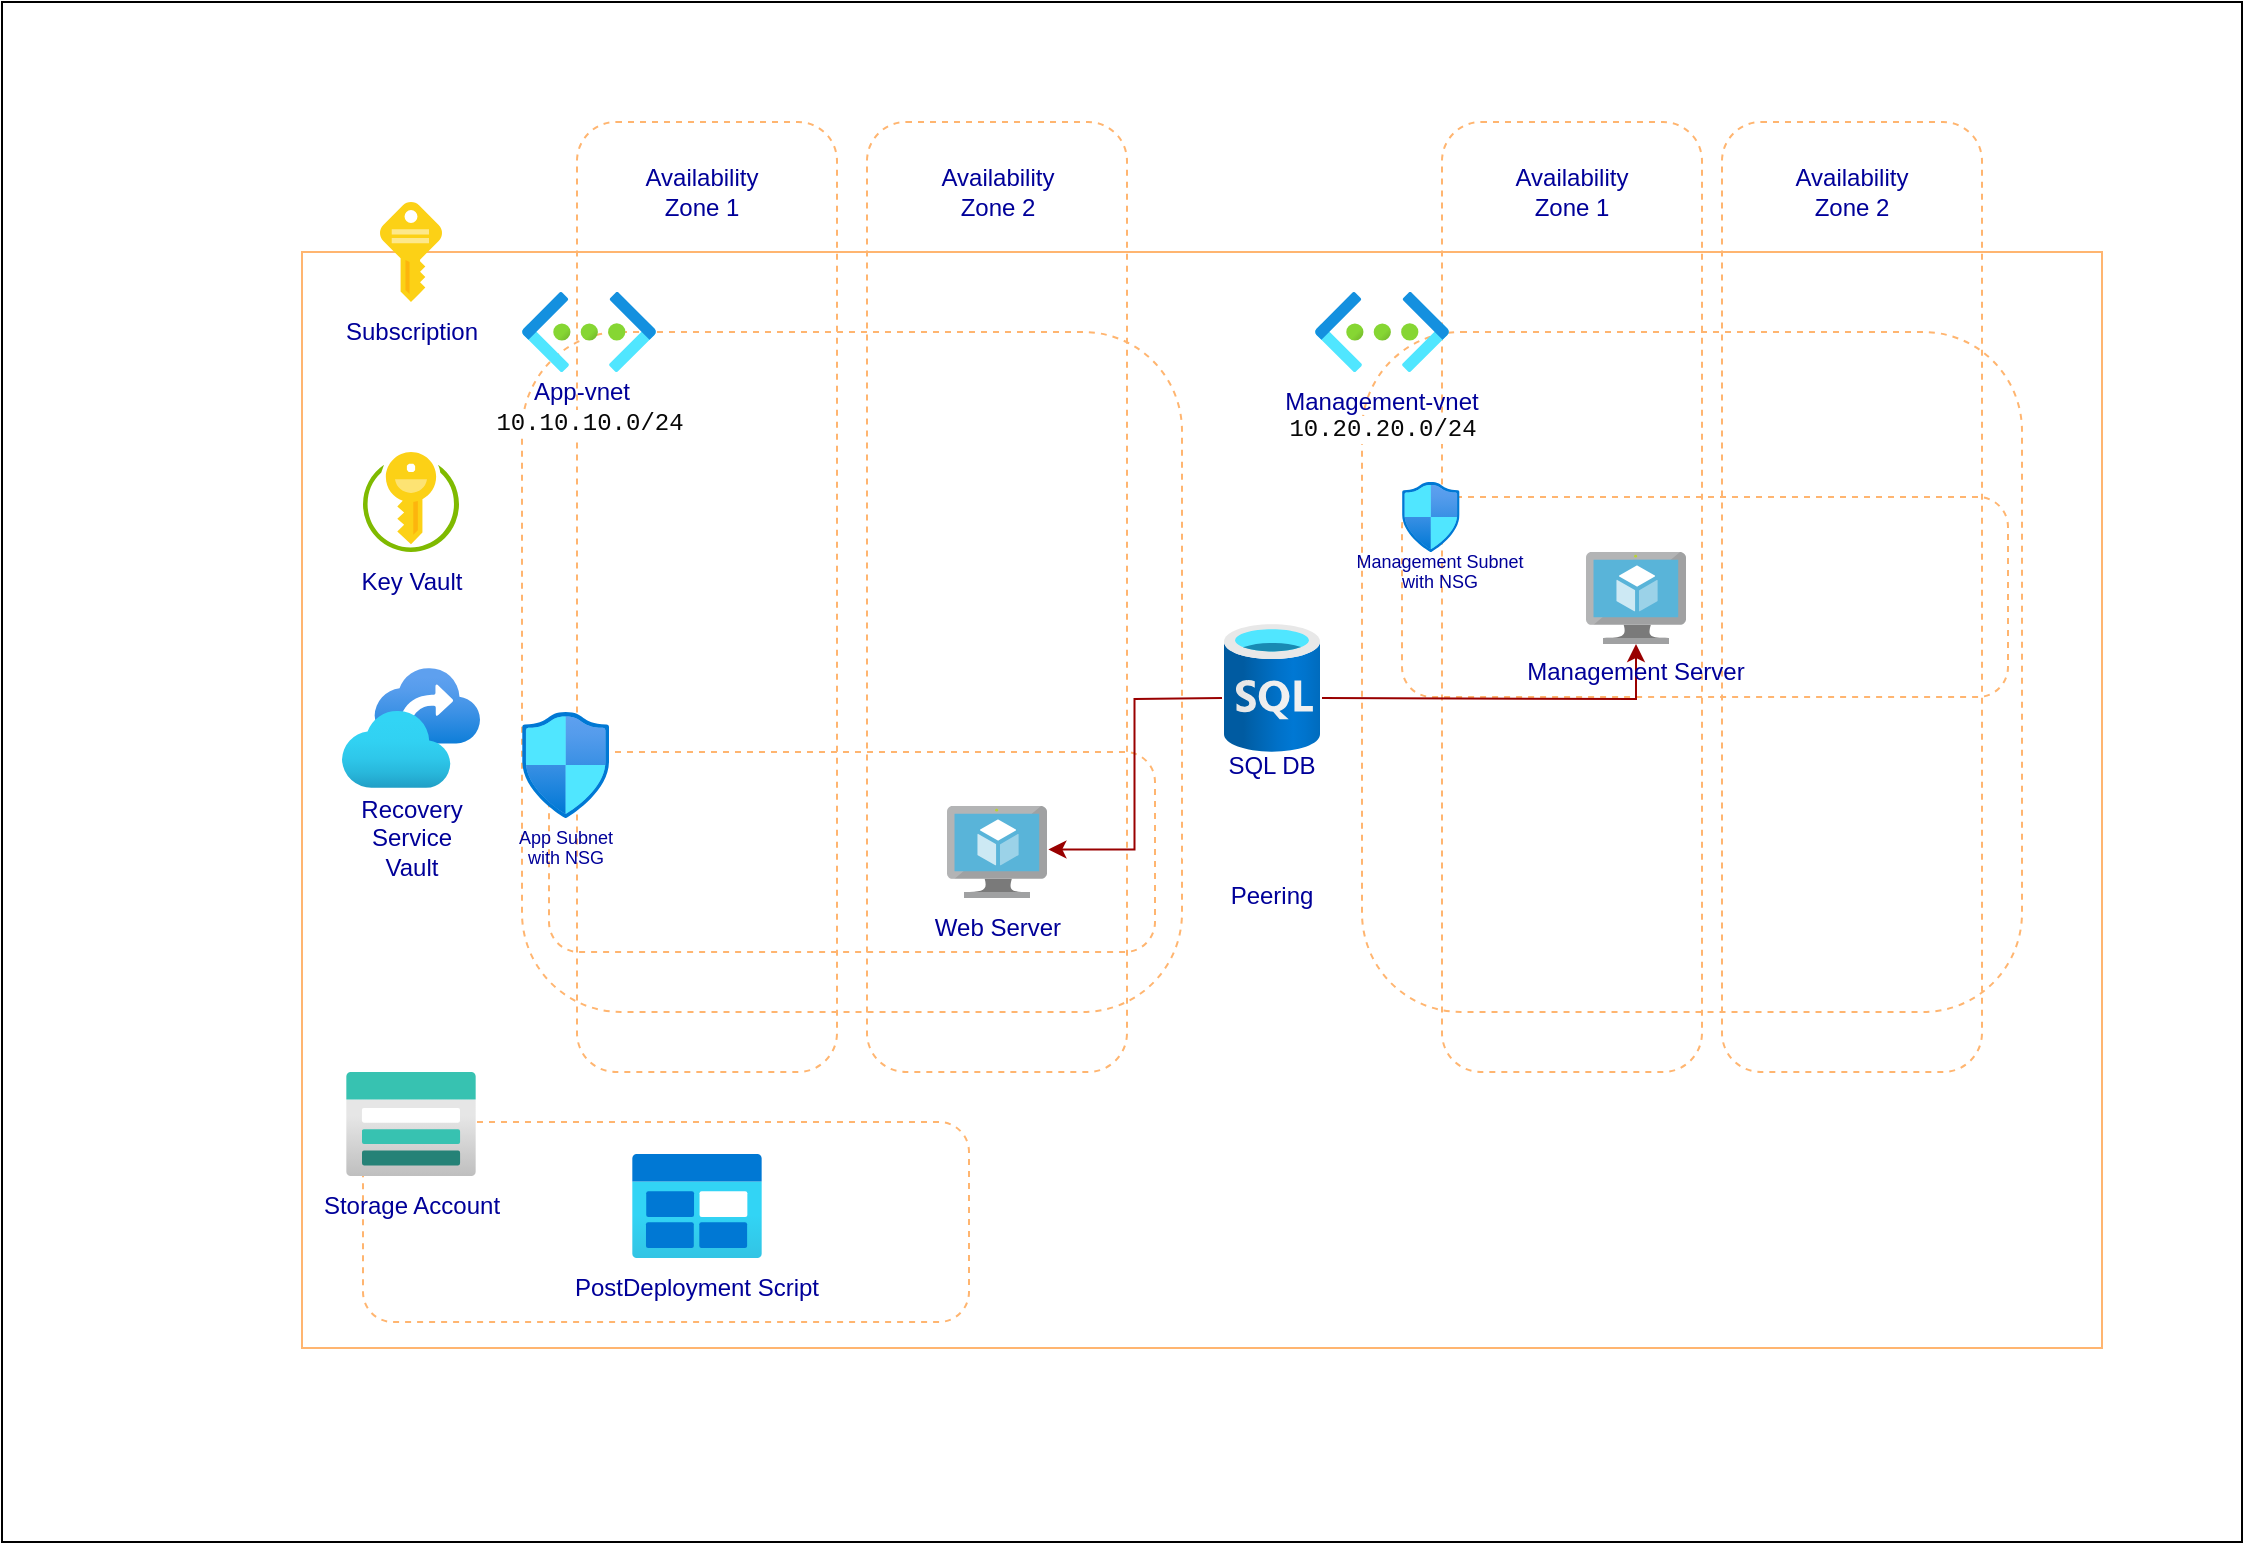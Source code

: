<mxfile version="21.5.0" type="device">
  <diagram name="Page-1" id="XU-H3b0H9svQiFO6w6KL">
    <mxGraphModel dx="1158" dy="789" grid="1" gridSize="10" guides="1" tooltips="1" connect="1" arrows="1" fold="1" page="1" pageScale="1" pageWidth="1169" pageHeight="827" math="0" shadow="0">
      <root>
        <mxCell id="0" />
        <mxCell id="1" parent="0" />
        <mxCell id="dbXTDxh36JsevE1TjSYH-42" value="" style="rounded=0;whiteSpace=wrap;html=1;fillColor=#ffffff;" parent="1" vertex="1">
          <mxGeometry x="70" y="20" width="1120" height="770" as="geometry" />
        </mxCell>
        <mxCell id="dbXTDxh36JsevE1TjSYH-16" value="" style="rounded=1;whiteSpace=wrap;html=1;dashed=1;fillColor=none;fontColor=#000099;strokeColor=#FFB570;" parent="1" vertex="1">
          <mxGeometry x="250.5" y="580" width="303" height="100" as="geometry" />
        </mxCell>
        <mxCell id="dbXTDxh36JsevE1TjSYH-12" value="" style="rounded=1;whiteSpace=wrap;html=1;dashed=1;fillColor=none;fontColor=#000099;strokeColor=#FFB570;" parent="1" vertex="1">
          <mxGeometry x="343.5" y="395" width="303" height="100" as="geometry" />
        </mxCell>
        <mxCell id="dbXTDxh36JsevE1TjSYH-13" value="" style="rounded=1;whiteSpace=wrap;html=1;dashed=1;fillColor=none;fontColor=#000099;strokeColor=#FFB570;" parent="1" vertex="1">
          <mxGeometry x="770" y="267.5" width="303" height="100" as="geometry" />
        </mxCell>
        <mxCell id="dbXTDxh36JsevE1TjSYH-9" value="" style="rounded=1;whiteSpace=wrap;html=1;fillColor=none;dashed=1;fontColor=#000099;strokeColor=#FFB570;" parent="1" vertex="1">
          <mxGeometry x="790" y="80" width="130" height="475" as="geometry" />
        </mxCell>
        <mxCell id="dbXTDxh36JsevE1TjSYH-11" value="" style="rounded=1;whiteSpace=wrap;html=1;dashed=1;fillColor=none;fontColor=#000099;strokeColor=#FFB570;" parent="1" vertex="1">
          <mxGeometry x="750" y="185" width="330" height="340" as="geometry" />
        </mxCell>
        <mxCell id="dbXTDxh36JsevE1TjSYH-6" value="" style="rounded=1;whiteSpace=wrap;html=1;fillColor=none;dashed=1;fontColor=#000099;strokeColor=#FFB570;" parent="1" vertex="1">
          <mxGeometry x="502.5" y="80" width="130" height="475" as="geometry" />
        </mxCell>
        <mxCell id="dbXTDxh36JsevE1TjSYH-1" value="" style="rounded=0;whiteSpace=wrap;html=1;gradientColor=default;fillColor=none;fontColor=#000099;strokeColor=#FFB570;" parent="1" vertex="1">
          <mxGeometry x="220" y="145" width="900" height="548" as="geometry" />
        </mxCell>
        <mxCell id="dbXTDxh36JsevE1TjSYH-10" value="" style="rounded=1;whiteSpace=wrap;html=1;dashed=1;fillColor=none;fontColor=#000099;strokeColor=#FFB570;" parent="1" vertex="1">
          <mxGeometry x="330" y="185" width="330" height="340" as="geometry" />
        </mxCell>
        <mxCell id="dbXTDxh36JsevE1TjSYH-5" value="" style="rounded=1;whiteSpace=wrap;html=1;fillColor=none;dashed=1;fontColor=#000099;strokeColor=#FFB570;" parent="1" vertex="1">
          <mxGeometry x="357.5" y="80" width="130" height="475" as="geometry" />
        </mxCell>
        <mxCell id="Qt3NXMY1zpIQPhPqf40f-5" value="" style="image;sketch=0;aspect=fixed;html=1;points=[];align=center;fontSize=12;image=img/lib/mscae/Key.svg;fontColor=#000099;strokeColor=#FFB570;" parent="1" vertex="1">
          <mxGeometry x="259" y="120" width="31" height="50" as="geometry" />
        </mxCell>
        <mxCell id="Qt3NXMY1zpIQPhPqf40f-8" value="" style="image;sketch=0;aspect=fixed;html=1;points=[];align=center;fontSize=12;image=img/lib/mscae/Key_Vaults.svg;fontColor=#000099;strokeColor=#FFB570;" parent="1" vertex="1">
          <mxGeometry x="250.5" y="245" width="48" height="50" as="geometry" />
        </mxCell>
        <mxCell id="Qt3NXMY1zpIQPhPqf40f-9" value="" style="image;aspect=fixed;html=1;points=[];align=center;fontSize=12;image=img/lib/azure2/management_governance/Recovery_Services_Vaults.svg;fontColor=#000099;strokeColor=#FFB570;" parent="1" vertex="1">
          <mxGeometry x="240" y="353" width="69" height="60" as="geometry" />
        </mxCell>
        <mxCell id="Qt3NXMY1zpIQPhPqf40f-11" value="" style="image;aspect=fixed;html=1;points=[];align=center;fontSize=12;image=img/lib/azure2/networking/Network_Security_Groups.svg;fontColor=#000099;strokeColor=#FFB570;" parent="1" vertex="1">
          <mxGeometry x="770" y="260" width="28.83" height="35" as="geometry" />
        </mxCell>
        <mxCell id="Qt3NXMY1zpIQPhPqf40f-12" value="" style="image;sketch=0;aspect=fixed;html=1;points=[];align=center;fontSize=12;image=img/lib/mscae/Virtual_Machine.svg;fontColor=#000099;strokeColor=#FFB570;" parent="1" vertex="1">
          <mxGeometry x="862" y="295" width="50" height="46" as="geometry" />
        </mxCell>
        <mxCell id="Qt3NXMY1zpIQPhPqf40f-14" value="" style="image;aspect=fixed;html=1;points=[];align=center;fontSize=12;image=img/lib/azure2/storage/Storage_Accounts.svg;fontColor=#000099;strokeColor=#FFB570;" parent="1" vertex="1">
          <mxGeometry x="242" y="555" width="65" height="52" as="geometry" />
        </mxCell>
        <mxCell id="Qt3NXMY1zpIQPhPqf40f-15" value="" style="image;aspect=fixed;html=1;points=[];align=center;fontSize=12;image=img/lib/azure2/general/Blob_Block.svg;fontColor=#000099;strokeColor=#FFB570;" parent="1" vertex="1">
          <mxGeometry x="385" y="596" width="65" height="52" as="geometry" />
        </mxCell>
        <mxCell id="dbXTDxh36JsevE1TjSYH-2" value="Subscription" style="text;html=1;strokeColor=none;fillColor=none;align=center;verticalAlign=middle;whiteSpace=wrap;rounded=0;fontColor=#000099;" parent="1" vertex="1">
          <mxGeometry x="244.5" y="170" width="60" height="30" as="geometry" />
        </mxCell>
        <mxCell id="dbXTDxh36JsevE1TjSYH-3" value="Key Vault" style="text;html=1;strokeColor=none;fillColor=none;align=center;verticalAlign=middle;whiteSpace=wrap;rounded=0;fontColor=#000099;" parent="1" vertex="1">
          <mxGeometry x="244.5" y="295" width="60" height="30" as="geometry" />
        </mxCell>
        <mxCell id="dbXTDxh36JsevE1TjSYH-4" value="Recovery Service Vault" style="text;html=1;strokeColor=none;fillColor=none;align=center;verticalAlign=middle;whiteSpace=wrap;rounded=0;fontColor=#000099;" parent="1" vertex="1">
          <mxGeometry x="244.5" y="423" width="60" height="30" as="geometry" />
        </mxCell>
        <mxCell id="dbXTDxh36JsevE1TjSYH-8" value="" style="rounded=1;whiteSpace=wrap;html=1;fillColor=none;dashed=1;fontColor=#000099;strokeColor=#FFB570;" parent="1" vertex="1">
          <mxGeometry x="930" y="80" width="130" height="475" as="geometry" />
        </mxCell>
        <mxCell id="dbXTDxh36JsevE1TjSYH-15" value="" style="image;sketch=0;aspect=fixed;html=1;points=[];align=center;fontSize=12;image=img/lib/mscae/Virtual_Machine.svg;fontColor=#000099;strokeColor=#FFB570;" parent="1" vertex="1">
          <mxGeometry x="542.5" y="422" width="50" height="46" as="geometry" />
        </mxCell>
        <mxCell id="dbXTDxh36JsevE1TjSYH-18" value="" style="shape=doubleArrow;whiteSpace=wrap;html=1;fontColor=#000099;strokeColor=none;" parent="1" vertex="1">
          <mxGeometry x="660" y="428" width="90" height="40" as="geometry" />
        </mxCell>
        <mxCell id="dbXTDxh36JsevE1TjSYH-19" value="Peering" style="text;html=1;strokeColor=none;fillColor=none;align=center;verticalAlign=middle;whiteSpace=wrap;rounded=0;fontColor=#000099;" parent="1" vertex="1">
          <mxGeometry x="675" y="460" width="60" height="13" as="geometry" />
        </mxCell>
        <mxCell id="dbXTDxh36JsevE1TjSYH-21" value="" style="edgeStyle=orthogonalEdgeStyle;rounded=0;orthogonalLoop=1;jettySize=auto;html=1;entryX=1.014;entryY=0.472;entryDx=0;entryDy=0;entryPerimeter=0;fillColor=#a20025;strokeColor=#990000;fontColor=#000099;" parent="1" target="dbXTDxh36JsevE1TjSYH-15" edge="1">
          <mxGeometry relative="1" as="geometry">
            <mxPoint x="680" y="368" as="sourcePoint" />
          </mxGeometry>
        </mxCell>
        <mxCell id="dbXTDxh36JsevE1TjSYH-24" style="edgeStyle=orthogonalEdgeStyle;rounded=0;orthogonalLoop=1;jettySize=auto;html=1;strokeColor=#990000;fontColor=#000099;" parent="1" target="Qt3NXMY1zpIQPhPqf40f-12" edge="1">
          <mxGeometry relative="1" as="geometry">
            <mxPoint x="730" y="368" as="sourcePoint" />
          </mxGeometry>
        </mxCell>
        <mxCell id="Qt3NXMY1zpIQPhPqf40f-6" value="" style="image;aspect=fixed;html=1;points=[];align=center;fontSize=12;image=img/lib/azure2/networking/Virtual_Networks.svg;fontColor=#000099;strokeColor=#FFB570;" parent="1" vertex="1">
          <mxGeometry x="726.5" y="165" width="67" height="40" as="geometry" />
        </mxCell>
        <mxCell id="Qt3NXMY1zpIQPhPqf40f-7" value="" style="image;aspect=fixed;html=1;points=[];align=center;fontSize=12;image=img/lib/azure2/networking/Virtual_Networks.svg;fontColor=#000099;strokeColor=#FFB570;" parent="1" vertex="1">
          <mxGeometry x="330" y="165" width="67" height="40" as="geometry" />
        </mxCell>
        <mxCell id="dbXTDxh36JsevE1TjSYH-25" value="App-vnet" style="text;html=1;strokeColor=none;fillColor=none;align=center;verticalAlign=middle;whiteSpace=wrap;rounded=0;fontColor=#000099;" parent="1" vertex="1">
          <mxGeometry x="330" y="200" width="60" height="30" as="geometry" />
        </mxCell>
        <mxCell id="dbXTDxh36JsevE1TjSYH-26" value="Management-vnet" style="text;html=1;strokeColor=none;fillColor=none;align=center;verticalAlign=middle;whiteSpace=wrap;rounded=0;fontColor=#000099;" parent="1" vertex="1">
          <mxGeometry x="710" y="205" width="100" height="30" as="geometry" />
        </mxCell>
        <mxCell id="dbXTDxh36JsevE1TjSYH-27" value="&lt;p style=&quot;line-height: 110%; font-size: 9px;&quot;&gt;Management Subnet&lt;br&gt;with NSG&lt;/p&gt;" style="text;html=1;strokeColor=none;fillColor=none;align=center;verticalAlign=middle;whiteSpace=wrap;rounded=0;fontColor=#000099;" parent="1" vertex="1">
          <mxGeometry x="743.5" y="290" width="90" height="30" as="geometry" />
        </mxCell>
        <mxCell id="dbXTDxh36JsevE1TjSYH-30" value="SQL DB" style="text;html=1;strokeColor=none;fillColor=none;align=center;verticalAlign=middle;whiteSpace=wrap;rounded=0;fontColor=#000099;" parent="1" vertex="1">
          <mxGeometry x="675" y="386.5" width="60" height="30" as="geometry" />
        </mxCell>
        <mxCell id="dbXTDxh36JsevE1TjSYH-31" value="&lt;p style=&quot;line-height: 110%; font-size: 9px;&quot;&gt;App Subnet&lt;br&gt;with NSG&lt;/p&gt;" style="text;html=1;strokeColor=none;fillColor=none;align=center;verticalAlign=middle;whiteSpace=wrap;rounded=0;fontColor=#000099;" parent="1" vertex="1">
          <mxGeometry x="321.83" y="428" width="60" height="30" as="geometry" />
        </mxCell>
        <mxCell id="dbXTDxh36JsevE1TjSYH-32" value="Availability Zone 1" style="text;html=1;strokeColor=none;fillColor=none;align=center;verticalAlign=middle;whiteSpace=wrap;rounded=0;fontColor=#000099;" parent="1" vertex="1">
          <mxGeometry x="390" y="100" width="60" height="30" as="geometry" />
        </mxCell>
        <mxCell id="dbXTDxh36JsevE1TjSYH-33" value="Availability Zone 1" style="text;html=1;strokeColor=none;fillColor=none;align=center;verticalAlign=middle;whiteSpace=wrap;rounded=0;fontColor=#000099;" parent="1" vertex="1">
          <mxGeometry x="825" y="100" width="60" height="30" as="geometry" />
        </mxCell>
        <mxCell id="dbXTDxh36JsevE1TjSYH-34" value="Availability Zone 2" style="text;html=1;strokeColor=none;fillColor=none;align=center;verticalAlign=middle;whiteSpace=wrap;rounded=0;fontColor=#000099;" parent="1" vertex="1">
          <mxGeometry x="537.5" y="100" width="60" height="30" as="geometry" />
        </mxCell>
        <mxCell id="dbXTDxh36JsevE1TjSYH-35" value="Availability Zone 2" style="text;html=1;strokeColor=none;fillColor=none;align=center;verticalAlign=middle;whiteSpace=wrap;rounded=0;fontColor=#000099;" parent="1" vertex="1">
          <mxGeometry x="965" y="100" width="60" height="30" as="geometry" />
        </mxCell>
        <mxCell id="dbXTDxh36JsevE1TjSYH-36" value="Web Server" style="text;html=1;strokeColor=none;fillColor=none;align=center;verticalAlign=middle;whiteSpace=wrap;rounded=0;fontColor=#000099;" parent="1" vertex="1">
          <mxGeometry x="527.5" y="468" width="80" height="30" as="geometry" />
        </mxCell>
        <mxCell id="dbXTDxh36JsevE1TjSYH-37" value="Management Server" style="text;html=1;strokeColor=none;fillColor=none;align=center;verticalAlign=middle;whiteSpace=wrap;rounded=0;fontColor=#000099;" parent="1" vertex="1">
          <mxGeometry x="827" y="340" width="120" height="30" as="geometry" />
        </mxCell>
        <mxCell id="dbXTDxh36JsevE1TjSYH-38" value="Storage Account" style="text;html=1;strokeColor=none;fillColor=none;align=center;verticalAlign=middle;whiteSpace=wrap;rounded=0;fontColor=#000099;" parent="1" vertex="1">
          <mxGeometry x="224.5" y="607" width="100" height="30" as="geometry" />
        </mxCell>
        <mxCell id="dbXTDxh36JsevE1TjSYH-39" value="PostDeployment Script" style="text;html=1;strokeColor=none;fillColor=none;align=center;verticalAlign=middle;whiteSpace=wrap;rounded=0;fontColor=#000099;" parent="1" vertex="1">
          <mxGeometry x="355" y="648" width="125" height="30" as="geometry" />
        </mxCell>
        <mxCell id="dbXTDxh36JsevE1TjSYH-40" value="&lt;div style=&quot;font-family: Menlo, Monaco, &amp;quot;Courier New&amp;quot;, monospace; line-height: 18px;&quot;&gt;&lt;span style=&quot;background-color: rgb(255, 255, 255);&quot;&gt;&lt;font color=&quot;#080808&quot;&gt;10.20.20.0/24&lt;/font&gt;&lt;/span&gt;&lt;/div&gt;" style="text;html=1;strokeColor=none;fillColor=none;align=center;verticalAlign=middle;whiteSpace=wrap;rounded=0;" parent="1" vertex="1">
          <mxGeometry x="713.5" y="218" width="93" height="30" as="geometry" />
        </mxCell>
        <mxCell id="dbXTDxh36JsevE1TjSYH-41" value="&lt;div style=&quot;font-family: Menlo, Monaco, &amp;quot;Courier New&amp;quot;, monospace; line-height: 18px;&quot;&gt;&lt;span style=&quot;background-color: rgb(255, 255, 255);&quot;&gt;&lt;font color=&quot;#080808&quot;&gt;10.10.10.0/24&lt;/font&gt;&lt;/span&gt;&lt;/div&gt;" style="text;html=1;align=center;verticalAlign=middle;whiteSpace=wrap;rounded=0;fillColor=none;" parent="1" vertex="1">
          <mxGeometry x="333.5" y="215" width="60" height="30" as="geometry" />
        </mxCell>
        <mxCell id="dbXTDxh36JsevE1TjSYH-43" value="" style="image;aspect=fixed;html=1;points=[];align=center;fontSize=12;image=img/lib/azure2/networking/Network_Security_Groups.svg;fontColor=#000099;strokeColor=#FFB570;" parent="1" vertex="1">
          <mxGeometry x="330.0" y="375" width="43.65" height="53" as="geometry" />
        </mxCell>
        <mxCell id="JJQ9AiGBg8sY08W0kX3o-1" value="" style="image;aspect=fixed;html=1;points=[];align=center;fontSize=12;image=img/lib/azure2/databases/SQL_Database.svg;" parent="1" vertex="1">
          <mxGeometry x="681" y="331" width="48" height="64" as="geometry" />
        </mxCell>
      </root>
    </mxGraphModel>
  </diagram>
</mxfile>
